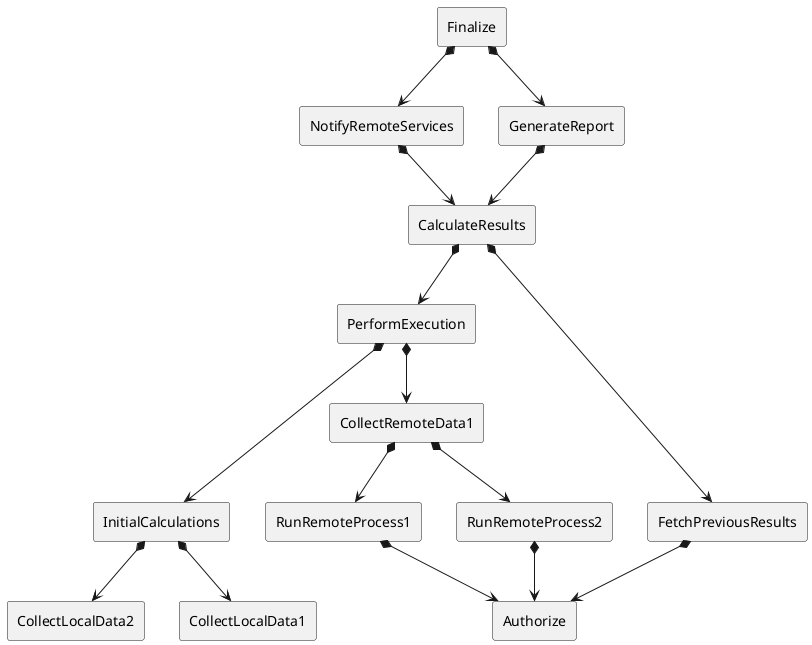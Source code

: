 @startuml
'https://plantuml.com/component-diagram
skinparam componentStyle rectangle

component Finalize

component NotifyRemoteServices
component GenerateReport

component CalculateResults

component PerformExecution

component CollectRemoteData1
component FetchPreviousResults

component InitialCalculations
component RunRemoteProcess1
component RunRemoteProcess2

component CollectLocalData2
component CollectLocalData1
component Authorize

Finalize *--> GenerateReport
Finalize *--> NotifyRemoteServices

GenerateReport *--> CalculateResults
NotifyRemoteServices *--> CalculateResults

CalculateResults *--> PerformExecution
CalculateResults *--> FetchPreviousResults

InitialCalculations *--> CollectLocalData1
InitialCalculations *--> CollectLocalData2

PerformExecution *--> CollectRemoteData1
PerformExecution *---> InitialCalculations

FetchPreviousResults *--> Authorize

InitialCalculations -[hidden]r- RunRemoteProcess1

CollectRemoteData1 *--> RunRemoteProcess1
CollectRemoteData1 *--> RunRemoteProcess2

RunRemoteProcess1 *--> Authorize
RunRemoteProcess2 *--> Authorize
RunRemoteProcess2 -[hidden]r- FetchPreviousResults


@enduml
